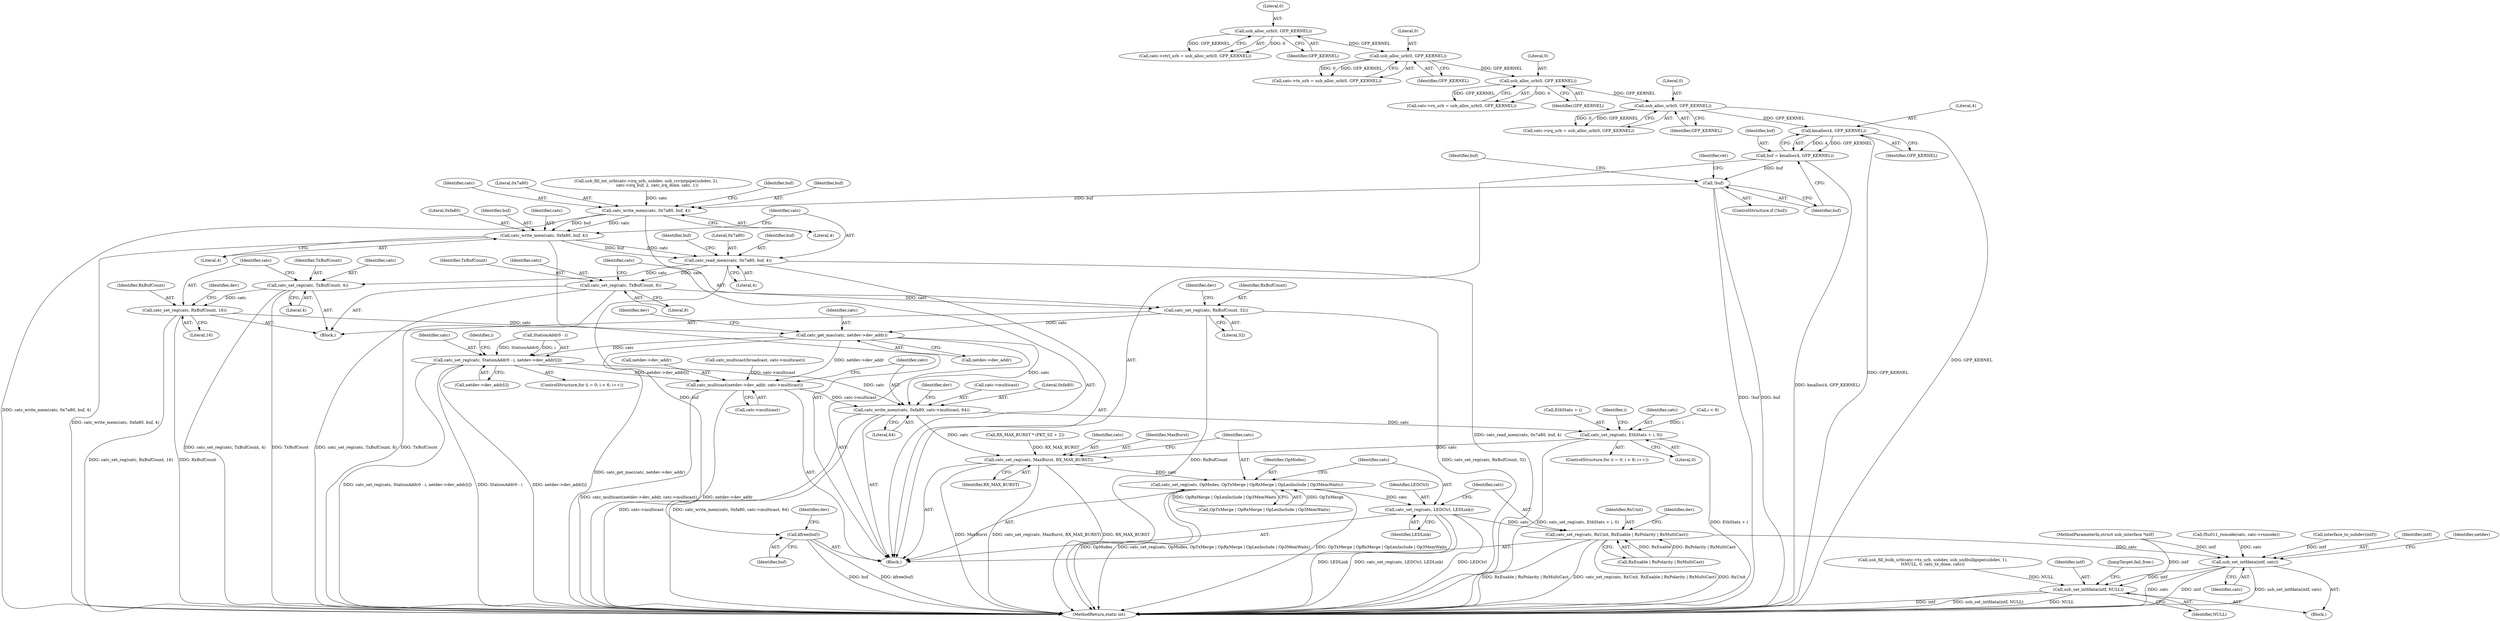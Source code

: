 digraph "0_linux_2d6a0e9de03ee658a9adc3bfb2f0ca55dff1e478@API" {
"1000396" [label="(Call,kmalloc(4, GFP_KERNEL))"];
"1000238" [label="(Call,usb_alloc_urb(0, GFP_KERNEL))"];
"1000231" [label="(Call,usb_alloc_urb(0, GFP_KERNEL))"];
"1000224" [label="(Call,usb_alloc_urb(0, GFP_KERNEL))"];
"1000217" [label="(Call,usb_alloc_urb(0, GFP_KERNEL))"];
"1000394" [label="(Call,buf = kmalloc(4, GFP_KERNEL))"];
"1000400" [label="(Call,!buf)"];
"1000412" [label="(Call,catc_write_mem(catc, 0x7a80, buf, 4))"];
"1000421" [label="(Call,catc_write_mem(catc, 0xfa80, buf, 4))"];
"1000426" [label="(Call,catc_read_mem(catc, 0x7a80, buf, 4))"];
"1000436" [label="(Call,catc_set_reg(catc, TxBufCount, 8))"];
"1000440" [label="(Call,catc_set_reg(catc, RxBufCount, 32))"];
"1000473" [label="(Call,catc_get_mac(catc, netdev->dev_addr))"];
"1000490" [label="(Call,catc_set_reg(catc, StationAddr0 - i, netdev->dev_addr[i]))"];
"1000510" [label="(Call,catc_multicast(netdev->dev_addr, catc->multicast))"];
"1000517" [label="(Call,catc_write_mem(catc, 0xfa80, catc->multicast, 64))"];
"1000536" [label="(Call,catc_set_reg(catc, EthStats + i, 0))"];
"1000550" [label="(Call,catc_set_reg(catc, MaxBurst, RX_MAX_BURST))"];
"1000554" [label="(Call,catc_set_reg(catc, OpModes, OpTxMerge | OpRxMerge | OpLenInclude | Op3MemWaits))"];
"1000564" [label="(Call,catc_set_reg(catc, LEDCtrl, LEDLink))"];
"1000568" [label="(Call,catc_set_reg(catc, RxUnit, RxEnable | RxPolarity | RxMultiCast))"];
"1000617" [label="(Call,usb_set_intfdata(intf, catc))"];
"1000636" [label="(Call,usb_set_intfdata(intf, NULL))"];
"1000456" [label="(Call,catc_set_reg(catc, TxBufCount, 4))"];
"1000460" [label="(Call,catc_set_reg(catc, RxBufCount, 16))"];
"1000468" [label="(Call,kfree(buf))"];
"1000422" [label="(Identifier,catc)"];
"1000227" [label="(Call,catc->rx_urb = usb_alloc_urb(0, GFP_KERNEL))"];
"1000419" [label="(Identifier,buf)"];
"1000433" [label="(Identifier,buf)"];
"1000490" [label="(Call,catc_set_reg(catc, StationAddr0 - i, netdev->dev_addr[i]))"];
"1000638" [label="(Identifier,NULL)"];
"1000491" [label="(Identifier,catc)"];
"1000324" [label="(Call,RX_MAX_BURST * (PKT_SZ + 2))"];
"1000621" [label="(Identifier,netdev)"];
"1000401" [label="(Identifier,buf)"];
"1000400" [label="(Call,!buf)"];
"1000518" [label="(Identifier,catc)"];
"1000550" [label="(Call,catc_set_reg(catc, MaxBurst, RX_MAX_BURST))"];
"1000440" [label="(Call,catc_set_reg(catc, RxBufCount, 32))"];
"1000233" [label="(Identifier,GFP_KERNEL)"];
"1000564" [label="(Call,catc_set_reg(catc, LEDCtrl, LEDLink))"];
"1000479" [label="(Identifier,dev)"];
"1000415" [label="(Identifier,buf)"];
"1000541" [label="(Literal,0)"];
"1000537" [label="(Identifier,catc)"];
"1000218" [label="(Literal,0)"];
"1000551" [label="(Identifier,catc)"];
"1000566" [label="(Identifier,LEDCtrl)"];
"1000531" [label="(Call,i < 8)"];
"1000461" [label="(Identifier,catc)"];
"1000523" [label="(Literal,64)"];
"1000636" [label="(Call,usb_set_intfdata(intf, NULL))"];
"1000517" [label="(Call,catc_write_mem(catc, 0xfa80, catc->multicast, 64))"];
"1000225" [label="(Literal,0)"];
"1000434" [label="(Block,)"];
"1000475" [label="(Call,netdev->dev_addr)"];
"1000527" [label="(ControlStructure,for (i = 0; i < 8; i++))"];
"1000538" [label="(Call,EthStats + i)"];
"1000568" [label="(Call,catc_set_reg(catc, RxUnit, RxEnable | RxPolarity | RxMultiCast))"];
"1000471" [label="(Identifier,dev)"];
"1000556" [label="(Identifier,OpModes)"];
"1000427" [label="(Identifier,catc)"];
"1000413" [label="(Identifier,catc)"];
"1000217" [label="(Call,usb_alloc_urb(0, GFP_KERNEL))"];
"1000234" [label="(Call,catc->irq_urb = usb_alloc_urb(0, GFP_KERNEL))"];
"1000536" [label="(Call,catc_set_reg(catc, EthStats + i, 0))"];
"1000213" [label="(Call,catc->ctrl_urb = usb_alloc_urb(0, GFP_KERNEL))"];
"1000414" [label="(Literal,0x7a80)"];
"1000525" [label="(Identifier,dev)"];
"1000224" [label="(Call,usb_alloc_urb(0, GFP_KERNEL))"];
"1000555" [label="(Identifier,catc)"];
"1000609" [label="(Call,f5u011_rxmode(catc, catc->rxmode))"];
"1000474" [label="(Identifier,catc)"];
"1000552" [label="(Identifier,MaxBurst)"];
"1000342" [label="(Call,usb_fill_bulk_urb(catc->tx_urb, usbdev, usb_sndbulkpipe(usbdev, 1),\n\t\tNULL, 0, catc_tx_done, catc))"];
"1000535" [label="(Identifier,i)"];
"1000115" [label="(Call,interface_to_usbdev(intf))"];
"1000520" [label="(Call,catc->multicast)"];
"1000416" [label="(Literal,4)"];
"1000637" [label="(Identifier,intf)"];
"1000639" [label="(JumpTarget,fail_free:)"];
"1000437" [label="(Identifier,catc)"];
"1000473" [label="(Call,catc_get_mac(catc, netdev->dev_addr))"];
"1000511" [label="(Call,netdev->dev_addr)"];
"1000428" [label="(Literal,0x7a80)"];
"1000240" [label="(Identifier,GFP_KERNEL)"];
"1000505" [label="(Call,catc_multicast(broadcast, catc->multicast))"];
"1000514" [label="(Call,catc->multicast)"];
"1000425" [label="(Literal,4)"];
"1000423" [label="(Literal,0xfa80)"];
"1000569" [label="(Identifier,catc)"];
"1000489" [label="(Identifier,i)"];
"1000399" [label="(ControlStructure,if (!buf))"];
"1000436" [label="(Call,catc_set_reg(catc, TxBufCount, 8))"];
"1000554" [label="(Call,catc_set_reg(catc, OpModes, OpTxMerge | OpRxMerge | OpLenInclude | Op3MemWaits))"];
"1000458" [label="(Identifier,TxBufCount)"];
"1000421" [label="(Call,catc_write_mem(catc, 0xfa80, buf, 4))"];
"1000460" [label="(Call,catc_set_reg(catc, RxBufCount, 16))"];
"1000430" [label="(Literal,4)"];
"1000394" [label="(Call,buf = kmalloc(4, GFP_KERNEL))"];
"1000219" [label="(Identifier,GFP_KERNEL)"];
"1000443" [label="(Literal,32)"];
"1000481" [label="(ControlStructure,for (i = 0; i < 6; i++))"];
"1000412" [label="(Call,catc_write_mem(catc, 0x7a80, buf, 4))"];
"1000492" [label="(Call,StationAddr0 - i)"];
"1000231" [label="(Call,usb_alloc_urb(0, GFP_KERNEL))"];
"1000617" [label="(Call,usb_set_intfdata(intf, catc))"];
"1000438" [label="(Identifier,TxBufCount)"];
"1000510" [label="(Call,catc_multicast(netdev->dev_addr, catc->multicast))"];
"1000557" [label="(Call,OpTxMerge | OpRxMerge | OpLenInclude | Op3MemWaits)"];
"1000424" [label="(Identifier,buf)"];
"1000553" [label="(Identifier,RX_MAX_BURST)"];
"1000429" [label="(Identifier,buf)"];
"1000619" [label="(Identifier,catc)"];
"1000104" [label="(Block,)"];
"1000457" [label="(Identifier,catc)"];
"1000397" [label="(Literal,4)"];
"1000469" [label="(Identifier,buf)"];
"1000398" [label="(Identifier,GFP_KERNEL)"];
"1000368" [label="(Call,usb_fill_int_urb(catc->irq_urb, usbdev, usb_rcvintpipe(usbdev, 2),\n                 catc->irq_buf, 2, catc_irq_done, catc, 1))"];
"1000226" [label="(Identifier,GFP_KERNEL)"];
"1000439" [label="(Literal,8)"];
"1000445" [label="(Identifier,dev)"];
"1000459" [label="(Literal,4)"];
"1000456" [label="(Call,catc_set_reg(catc, TxBufCount, 4))"];
"1000465" [label="(Identifier,dev)"];
"1000238" [label="(Call,usb_alloc_urb(0, GFP_KERNEL))"];
"1000570" [label="(Identifier,RxUnit)"];
"1000404" [label="(Identifier,ret)"];
"1000102" [label="(MethodParameterIn,struct usb_interface *intf)"];
"1000618" [label="(Identifier,intf)"];
"1000462" [label="(Identifier,RxBufCount)"];
"1000519" [label="(Literal,0xfa80)"];
"1000567" [label="(Identifier,LEDLink)"];
"1000660" [label="(MethodReturn,static int)"];
"1000442" [label="(Identifier,RxBufCount)"];
"1000232" [label="(Literal,0)"];
"1000396" [label="(Call,kmalloc(4, GFP_KERNEL))"];
"1000410" [label="(Identifier,buf)"];
"1000571" [label="(Call,RxEnable | RxPolarity | RxMultiCast)"];
"1000388" [label="(Block,)"];
"1000441" [label="(Identifier,catc)"];
"1000395" [label="(Identifier,buf)"];
"1000463" [label="(Literal,16)"];
"1000565" [label="(Identifier,catc)"];
"1000468" [label="(Call,kfree(buf))"];
"1000426" [label="(Call,catc_read_mem(catc, 0x7a80, buf, 4))"];
"1000220" [label="(Call,catc->tx_urb = usb_alloc_urb(0, GFP_KERNEL))"];
"1000615" [label="(Identifier,dev)"];
"1000239" [label="(Literal,0)"];
"1000495" [label="(Call,netdev->dev_addr[i])"];
"1000396" -> "1000394"  [label="AST: "];
"1000396" -> "1000398"  [label="CFG: "];
"1000397" -> "1000396"  [label="AST: "];
"1000398" -> "1000396"  [label="AST: "];
"1000394" -> "1000396"  [label="CFG: "];
"1000396" -> "1000660"  [label="DDG: GFP_KERNEL"];
"1000396" -> "1000394"  [label="DDG: 4"];
"1000396" -> "1000394"  [label="DDG: GFP_KERNEL"];
"1000238" -> "1000396"  [label="DDG: GFP_KERNEL"];
"1000238" -> "1000234"  [label="AST: "];
"1000238" -> "1000240"  [label="CFG: "];
"1000239" -> "1000238"  [label="AST: "];
"1000240" -> "1000238"  [label="AST: "];
"1000234" -> "1000238"  [label="CFG: "];
"1000238" -> "1000660"  [label="DDG: GFP_KERNEL"];
"1000238" -> "1000234"  [label="DDG: 0"];
"1000238" -> "1000234"  [label="DDG: GFP_KERNEL"];
"1000231" -> "1000238"  [label="DDG: GFP_KERNEL"];
"1000231" -> "1000227"  [label="AST: "];
"1000231" -> "1000233"  [label="CFG: "];
"1000232" -> "1000231"  [label="AST: "];
"1000233" -> "1000231"  [label="AST: "];
"1000227" -> "1000231"  [label="CFG: "];
"1000231" -> "1000227"  [label="DDG: 0"];
"1000231" -> "1000227"  [label="DDG: GFP_KERNEL"];
"1000224" -> "1000231"  [label="DDG: GFP_KERNEL"];
"1000224" -> "1000220"  [label="AST: "];
"1000224" -> "1000226"  [label="CFG: "];
"1000225" -> "1000224"  [label="AST: "];
"1000226" -> "1000224"  [label="AST: "];
"1000220" -> "1000224"  [label="CFG: "];
"1000224" -> "1000220"  [label="DDG: 0"];
"1000224" -> "1000220"  [label="DDG: GFP_KERNEL"];
"1000217" -> "1000224"  [label="DDG: GFP_KERNEL"];
"1000217" -> "1000213"  [label="AST: "];
"1000217" -> "1000219"  [label="CFG: "];
"1000218" -> "1000217"  [label="AST: "];
"1000219" -> "1000217"  [label="AST: "];
"1000213" -> "1000217"  [label="CFG: "];
"1000217" -> "1000213"  [label="DDG: 0"];
"1000217" -> "1000213"  [label="DDG: GFP_KERNEL"];
"1000394" -> "1000388"  [label="AST: "];
"1000395" -> "1000394"  [label="AST: "];
"1000401" -> "1000394"  [label="CFG: "];
"1000394" -> "1000660"  [label="DDG: kmalloc(4, GFP_KERNEL)"];
"1000394" -> "1000400"  [label="DDG: buf"];
"1000400" -> "1000399"  [label="AST: "];
"1000400" -> "1000401"  [label="CFG: "];
"1000401" -> "1000400"  [label="AST: "];
"1000404" -> "1000400"  [label="CFG: "];
"1000410" -> "1000400"  [label="CFG: "];
"1000400" -> "1000660"  [label="DDG: buf"];
"1000400" -> "1000660"  [label="DDG: !buf"];
"1000400" -> "1000412"  [label="DDG: buf"];
"1000412" -> "1000388"  [label="AST: "];
"1000412" -> "1000416"  [label="CFG: "];
"1000413" -> "1000412"  [label="AST: "];
"1000414" -> "1000412"  [label="AST: "];
"1000415" -> "1000412"  [label="AST: "];
"1000416" -> "1000412"  [label="AST: "];
"1000419" -> "1000412"  [label="CFG: "];
"1000412" -> "1000660"  [label="DDG: catc_write_mem(catc, 0x7a80, buf, 4)"];
"1000368" -> "1000412"  [label="DDG: catc"];
"1000412" -> "1000421"  [label="DDG: catc"];
"1000412" -> "1000421"  [label="DDG: buf"];
"1000421" -> "1000388"  [label="AST: "];
"1000421" -> "1000425"  [label="CFG: "];
"1000422" -> "1000421"  [label="AST: "];
"1000423" -> "1000421"  [label="AST: "];
"1000424" -> "1000421"  [label="AST: "];
"1000425" -> "1000421"  [label="AST: "];
"1000427" -> "1000421"  [label="CFG: "];
"1000421" -> "1000660"  [label="DDG: catc_write_mem(catc, 0xfa80, buf, 4)"];
"1000421" -> "1000426"  [label="DDG: catc"];
"1000421" -> "1000426"  [label="DDG: buf"];
"1000426" -> "1000388"  [label="AST: "];
"1000426" -> "1000430"  [label="CFG: "];
"1000427" -> "1000426"  [label="AST: "];
"1000428" -> "1000426"  [label="AST: "];
"1000429" -> "1000426"  [label="AST: "];
"1000430" -> "1000426"  [label="AST: "];
"1000433" -> "1000426"  [label="CFG: "];
"1000426" -> "1000660"  [label="DDG: catc_read_mem(catc, 0x7a80, buf, 4)"];
"1000426" -> "1000436"  [label="DDG: catc"];
"1000426" -> "1000456"  [label="DDG: catc"];
"1000426" -> "1000468"  [label="DDG: buf"];
"1000436" -> "1000434"  [label="AST: "];
"1000436" -> "1000439"  [label="CFG: "];
"1000437" -> "1000436"  [label="AST: "];
"1000438" -> "1000436"  [label="AST: "];
"1000439" -> "1000436"  [label="AST: "];
"1000441" -> "1000436"  [label="CFG: "];
"1000436" -> "1000660"  [label="DDG: catc_set_reg(catc, TxBufCount, 8)"];
"1000436" -> "1000660"  [label="DDG: TxBufCount"];
"1000436" -> "1000440"  [label="DDG: catc"];
"1000440" -> "1000434"  [label="AST: "];
"1000440" -> "1000443"  [label="CFG: "];
"1000441" -> "1000440"  [label="AST: "];
"1000442" -> "1000440"  [label="AST: "];
"1000443" -> "1000440"  [label="AST: "];
"1000445" -> "1000440"  [label="CFG: "];
"1000440" -> "1000660"  [label="DDG: RxBufCount"];
"1000440" -> "1000660"  [label="DDG: catc_set_reg(catc, RxBufCount, 32)"];
"1000440" -> "1000473"  [label="DDG: catc"];
"1000473" -> "1000388"  [label="AST: "];
"1000473" -> "1000475"  [label="CFG: "];
"1000474" -> "1000473"  [label="AST: "];
"1000475" -> "1000473"  [label="AST: "];
"1000479" -> "1000473"  [label="CFG: "];
"1000473" -> "1000660"  [label="DDG: catc_get_mac(catc, netdev->dev_addr)"];
"1000460" -> "1000473"  [label="DDG: catc"];
"1000473" -> "1000490"  [label="DDG: catc"];
"1000473" -> "1000510"  [label="DDG: netdev->dev_addr"];
"1000473" -> "1000517"  [label="DDG: catc"];
"1000490" -> "1000481"  [label="AST: "];
"1000490" -> "1000495"  [label="CFG: "];
"1000491" -> "1000490"  [label="AST: "];
"1000492" -> "1000490"  [label="AST: "];
"1000495" -> "1000490"  [label="AST: "];
"1000489" -> "1000490"  [label="CFG: "];
"1000490" -> "1000660"  [label="DDG: netdev->dev_addr[i]"];
"1000490" -> "1000660"  [label="DDG: catc_set_reg(catc, StationAddr0 - i, netdev->dev_addr[i])"];
"1000490" -> "1000660"  [label="DDG: StationAddr0 - i"];
"1000492" -> "1000490"  [label="DDG: StationAddr0"];
"1000492" -> "1000490"  [label="DDG: i"];
"1000490" -> "1000510"  [label="DDG: netdev->dev_addr[i]"];
"1000490" -> "1000517"  [label="DDG: catc"];
"1000510" -> "1000388"  [label="AST: "];
"1000510" -> "1000514"  [label="CFG: "];
"1000511" -> "1000510"  [label="AST: "];
"1000514" -> "1000510"  [label="AST: "];
"1000518" -> "1000510"  [label="CFG: "];
"1000510" -> "1000660"  [label="DDG: netdev->dev_addr"];
"1000510" -> "1000660"  [label="DDG: catc_multicast(netdev->dev_addr, catc->multicast)"];
"1000505" -> "1000510"  [label="DDG: catc->multicast"];
"1000510" -> "1000517"  [label="DDG: catc->multicast"];
"1000517" -> "1000388"  [label="AST: "];
"1000517" -> "1000523"  [label="CFG: "];
"1000518" -> "1000517"  [label="AST: "];
"1000519" -> "1000517"  [label="AST: "];
"1000520" -> "1000517"  [label="AST: "];
"1000523" -> "1000517"  [label="AST: "];
"1000525" -> "1000517"  [label="CFG: "];
"1000517" -> "1000660"  [label="DDG: catc->multicast"];
"1000517" -> "1000660"  [label="DDG: catc_write_mem(catc, 0xfa80, catc->multicast, 64)"];
"1000517" -> "1000536"  [label="DDG: catc"];
"1000517" -> "1000550"  [label="DDG: catc"];
"1000536" -> "1000527"  [label="AST: "];
"1000536" -> "1000541"  [label="CFG: "];
"1000537" -> "1000536"  [label="AST: "];
"1000538" -> "1000536"  [label="AST: "];
"1000541" -> "1000536"  [label="AST: "];
"1000535" -> "1000536"  [label="CFG: "];
"1000536" -> "1000660"  [label="DDG: catc_set_reg(catc, EthStats + i, 0)"];
"1000536" -> "1000660"  [label="DDG: EthStats + i"];
"1000531" -> "1000536"  [label="DDG: i"];
"1000536" -> "1000550"  [label="DDG: catc"];
"1000550" -> "1000388"  [label="AST: "];
"1000550" -> "1000553"  [label="CFG: "];
"1000551" -> "1000550"  [label="AST: "];
"1000552" -> "1000550"  [label="AST: "];
"1000553" -> "1000550"  [label="AST: "];
"1000555" -> "1000550"  [label="CFG: "];
"1000550" -> "1000660"  [label="DDG: catc_set_reg(catc, MaxBurst, RX_MAX_BURST)"];
"1000550" -> "1000660"  [label="DDG: RX_MAX_BURST"];
"1000550" -> "1000660"  [label="DDG: MaxBurst"];
"1000324" -> "1000550"  [label="DDG: RX_MAX_BURST"];
"1000550" -> "1000554"  [label="DDG: catc"];
"1000554" -> "1000388"  [label="AST: "];
"1000554" -> "1000557"  [label="CFG: "];
"1000555" -> "1000554"  [label="AST: "];
"1000556" -> "1000554"  [label="AST: "];
"1000557" -> "1000554"  [label="AST: "];
"1000565" -> "1000554"  [label="CFG: "];
"1000554" -> "1000660"  [label="DDG: catc_set_reg(catc, OpModes, OpTxMerge | OpRxMerge | OpLenInclude | Op3MemWaits)"];
"1000554" -> "1000660"  [label="DDG: OpTxMerge | OpRxMerge | OpLenInclude | Op3MemWaits"];
"1000554" -> "1000660"  [label="DDG: OpModes"];
"1000557" -> "1000554"  [label="DDG: OpTxMerge"];
"1000557" -> "1000554"  [label="DDG: OpRxMerge | OpLenInclude | Op3MemWaits"];
"1000554" -> "1000564"  [label="DDG: catc"];
"1000564" -> "1000388"  [label="AST: "];
"1000564" -> "1000567"  [label="CFG: "];
"1000565" -> "1000564"  [label="AST: "];
"1000566" -> "1000564"  [label="AST: "];
"1000567" -> "1000564"  [label="AST: "];
"1000569" -> "1000564"  [label="CFG: "];
"1000564" -> "1000660"  [label="DDG: LEDCtrl"];
"1000564" -> "1000660"  [label="DDG: LEDLink"];
"1000564" -> "1000660"  [label="DDG: catc_set_reg(catc, LEDCtrl, LEDLink)"];
"1000564" -> "1000568"  [label="DDG: catc"];
"1000568" -> "1000388"  [label="AST: "];
"1000568" -> "1000571"  [label="CFG: "];
"1000569" -> "1000568"  [label="AST: "];
"1000570" -> "1000568"  [label="AST: "];
"1000571" -> "1000568"  [label="AST: "];
"1000615" -> "1000568"  [label="CFG: "];
"1000568" -> "1000660"  [label="DDG: RxEnable | RxPolarity | RxMultiCast"];
"1000568" -> "1000660"  [label="DDG: catc_set_reg(catc, RxUnit, RxEnable | RxPolarity | RxMultiCast)"];
"1000568" -> "1000660"  [label="DDG: RxUnit"];
"1000571" -> "1000568"  [label="DDG: RxEnable"];
"1000571" -> "1000568"  [label="DDG: RxPolarity | RxMultiCast"];
"1000568" -> "1000617"  [label="DDG: catc"];
"1000617" -> "1000104"  [label="AST: "];
"1000617" -> "1000619"  [label="CFG: "];
"1000618" -> "1000617"  [label="AST: "];
"1000619" -> "1000617"  [label="AST: "];
"1000621" -> "1000617"  [label="CFG: "];
"1000617" -> "1000660"  [label="DDG: intf"];
"1000617" -> "1000660"  [label="DDG: usb_set_intfdata(intf, catc)"];
"1000617" -> "1000660"  [label="DDG: catc"];
"1000115" -> "1000617"  [label="DDG: intf"];
"1000102" -> "1000617"  [label="DDG: intf"];
"1000609" -> "1000617"  [label="DDG: catc"];
"1000617" -> "1000636"  [label="DDG: intf"];
"1000636" -> "1000104"  [label="AST: "];
"1000636" -> "1000638"  [label="CFG: "];
"1000637" -> "1000636"  [label="AST: "];
"1000638" -> "1000636"  [label="AST: "];
"1000639" -> "1000636"  [label="CFG: "];
"1000636" -> "1000660"  [label="DDG: NULL"];
"1000636" -> "1000660"  [label="DDG: intf"];
"1000636" -> "1000660"  [label="DDG: usb_set_intfdata(intf, NULL)"];
"1000102" -> "1000636"  [label="DDG: intf"];
"1000342" -> "1000636"  [label="DDG: NULL"];
"1000456" -> "1000434"  [label="AST: "];
"1000456" -> "1000459"  [label="CFG: "];
"1000457" -> "1000456"  [label="AST: "];
"1000458" -> "1000456"  [label="AST: "];
"1000459" -> "1000456"  [label="AST: "];
"1000461" -> "1000456"  [label="CFG: "];
"1000456" -> "1000660"  [label="DDG: TxBufCount"];
"1000456" -> "1000660"  [label="DDG: catc_set_reg(catc, TxBufCount, 4)"];
"1000456" -> "1000460"  [label="DDG: catc"];
"1000460" -> "1000434"  [label="AST: "];
"1000460" -> "1000463"  [label="CFG: "];
"1000461" -> "1000460"  [label="AST: "];
"1000462" -> "1000460"  [label="AST: "];
"1000463" -> "1000460"  [label="AST: "];
"1000465" -> "1000460"  [label="CFG: "];
"1000460" -> "1000660"  [label="DDG: catc_set_reg(catc, RxBufCount, 16)"];
"1000460" -> "1000660"  [label="DDG: RxBufCount"];
"1000468" -> "1000388"  [label="AST: "];
"1000468" -> "1000469"  [label="CFG: "];
"1000469" -> "1000468"  [label="AST: "];
"1000471" -> "1000468"  [label="CFG: "];
"1000468" -> "1000660"  [label="DDG: kfree(buf)"];
"1000468" -> "1000660"  [label="DDG: buf"];
}
